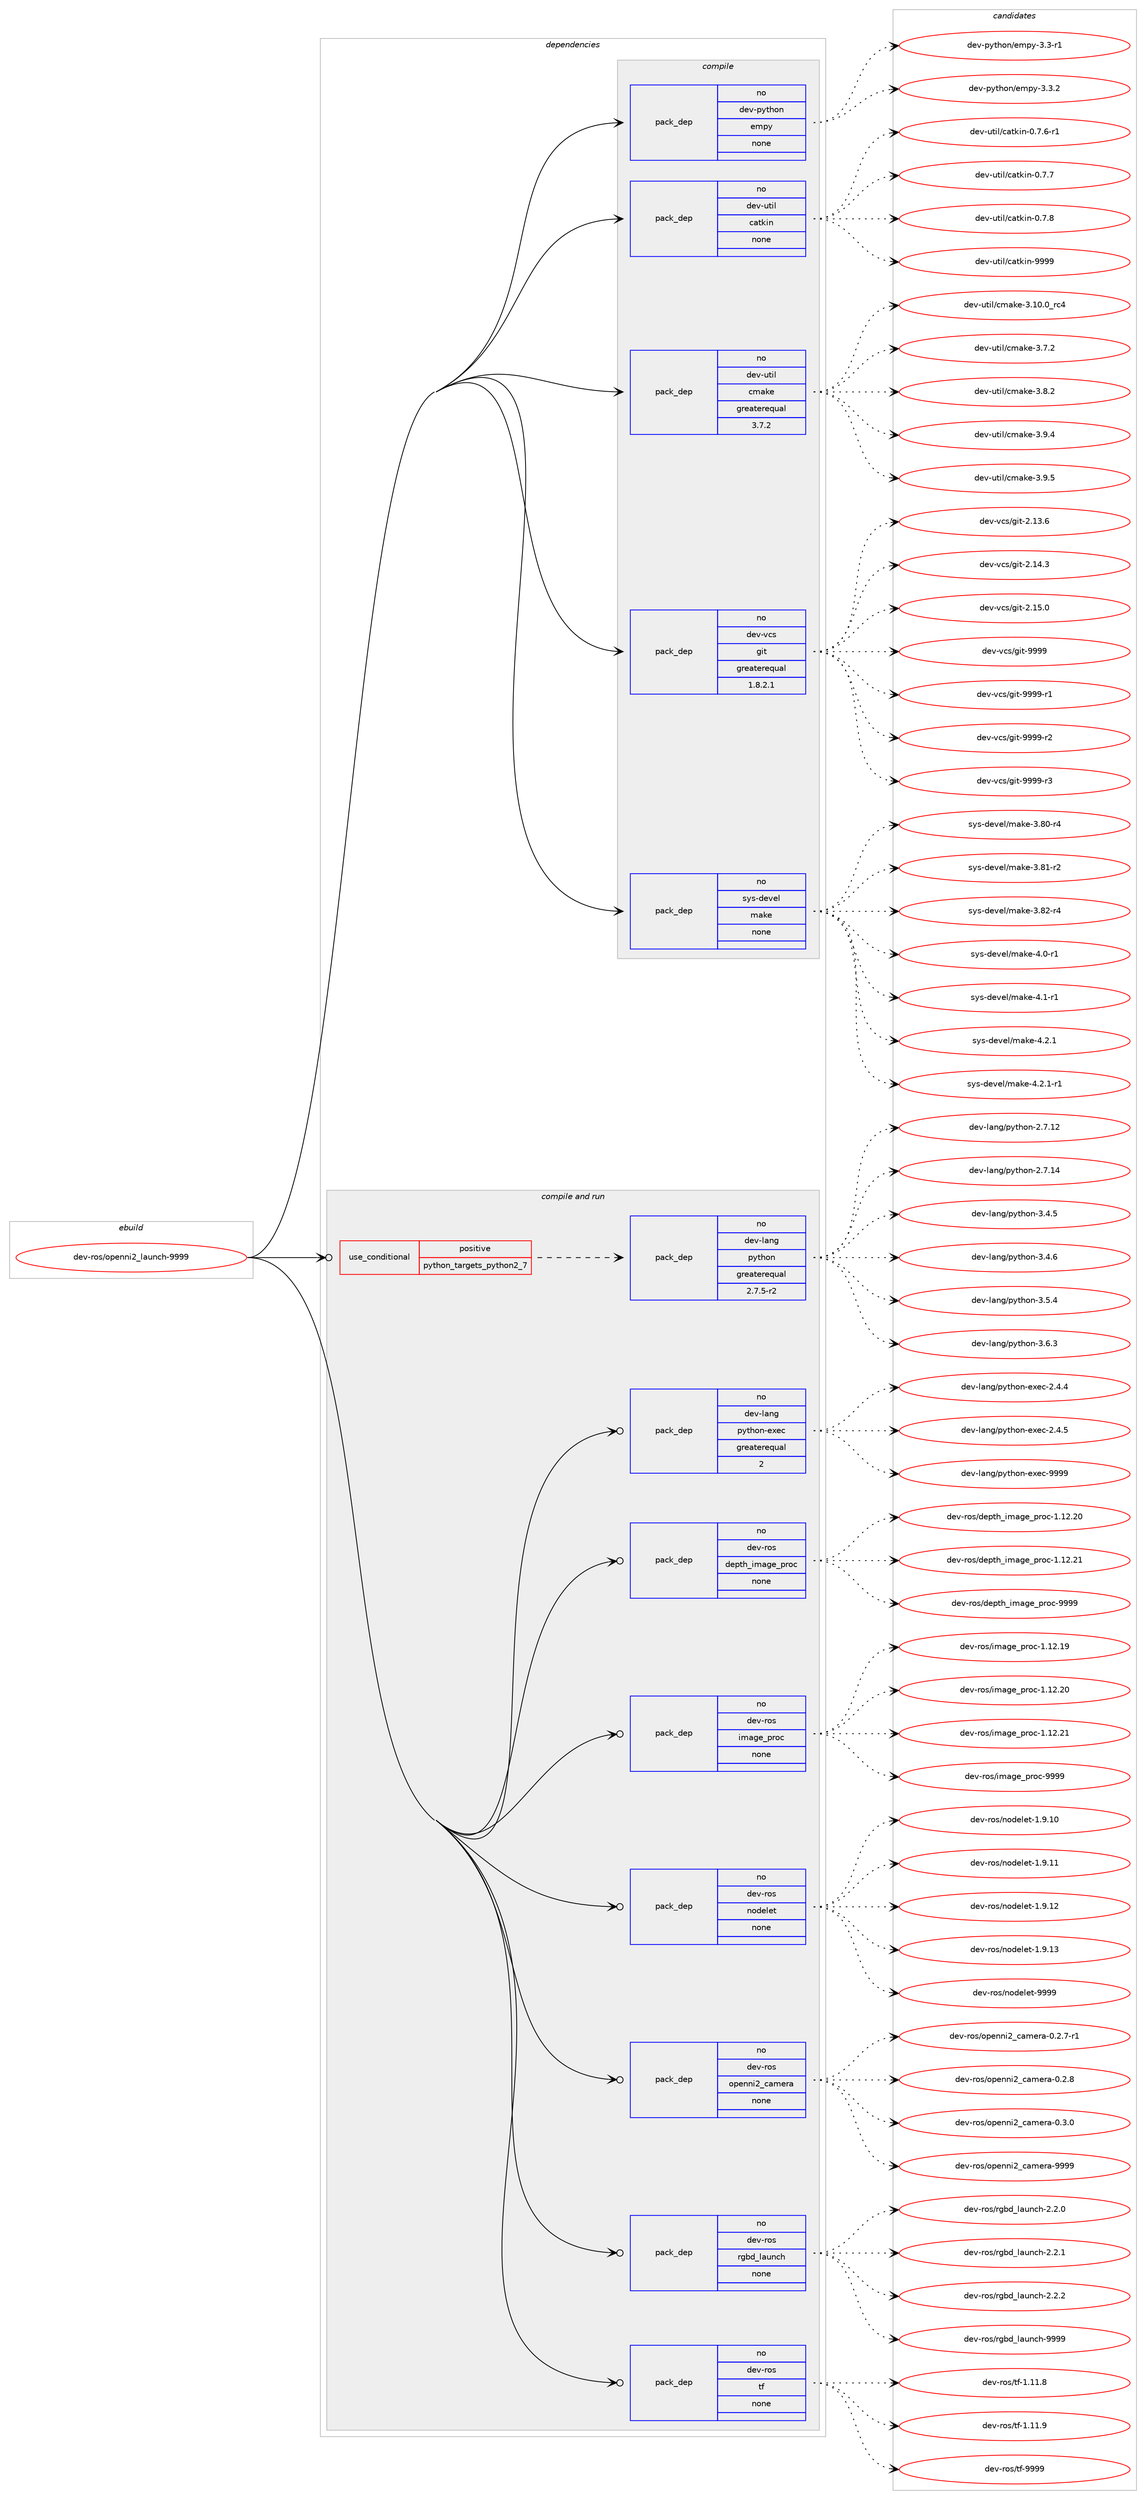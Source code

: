 digraph prolog {

# *************
# Graph options
# *************

newrank=true;
concentrate=true;
compound=true;
graph [rankdir=LR,fontname=Helvetica,fontsize=10,ranksep=1.5];#, ranksep=2.5, nodesep=0.2];
edge  [arrowhead=vee];
node  [fontname=Helvetica,fontsize=10];

# **********
# The ebuild
# **********

subgraph cluster_leftcol {
color=gray;
rank=same;
label=<<i>ebuild</i>>;
id [label="dev-ros/openni2_launch-9999", color=red, width=4, href="../dev-ros/openni2_launch-9999.svg"];
}

# ****************
# The dependencies
# ****************

subgraph cluster_midcol {
color=gray;
label=<<i>dependencies</i>>;
subgraph cluster_compile {
fillcolor="#eeeeee";
style=filled;
label=<<i>compile</i>>;
subgraph pack156148 {
dependency206206 [label=<<TABLE BORDER="0" CELLBORDER="1" CELLSPACING="0" CELLPADDING="4" WIDTH="220"><TR><TD ROWSPAN="6" CELLPADDING="30">pack_dep</TD></TR><TR><TD WIDTH="110">no</TD></TR><TR><TD>dev-python</TD></TR><TR><TD>empy</TD></TR><TR><TD>none</TD></TR><TR><TD></TD></TR></TABLE>>, shape=none, color=blue];
}
id:e -> dependency206206:w [weight=20,style="solid",arrowhead="vee"];
subgraph pack156149 {
dependency206207 [label=<<TABLE BORDER="0" CELLBORDER="1" CELLSPACING="0" CELLPADDING="4" WIDTH="220"><TR><TD ROWSPAN="6" CELLPADDING="30">pack_dep</TD></TR><TR><TD WIDTH="110">no</TD></TR><TR><TD>dev-util</TD></TR><TR><TD>catkin</TD></TR><TR><TD>none</TD></TR><TR><TD></TD></TR></TABLE>>, shape=none, color=blue];
}
id:e -> dependency206207:w [weight=20,style="solid",arrowhead="vee"];
subgraph pack156150 {
dependency206208 [label=<<TABLE BORDER="0" CELLBORDER="1" CELLSPACING="0" CELLPADDING="4" WIDTH="220"><TR><TD ROWSPAN="6" CELLPADDING="30">pack_dep</TD></TR><TR><TD WIDTH="110">no</TD></TR><TR><TD>dev-util</TD></TR><TR><TD>cmake</TD></TR><TR><TD>greaterequal</TD></TR><TR><TD>3.7.2</TD></TR></TABLE>>, shape=none, color=blue];
}
id:e -> dependency206208:w [weight=20,style="solid",arrowhead="vee"];
subgraph pack156151 {
dependency206209 [label=<<TABLE BORDER="0" CELLBORDER="1" CELLSPACING="0" CELLPADDING="4" WIDTH="220"><TR><TD ROWSPAN="6" CELLPADDING="30">pack_dep</TD></TR><TR><TD WIDTH="110">no</TD></TR><TR><TD>dev-vcs</TD></TR><TR><TD>git</TD></TR><TR><TD>greaterequal</TD></TR><TR><TD>1.8.2.1</TD></TR></TABLE>>, shape=none, color=blue];
}
id:e -> dependency206209:w [weight=20,style="solid",arrowhead="vee"];
subgraph pack156152 {
dependency206210 [label=<<TABLE BORDER="0" CELLBORDER="1" CELLSPACING="0" CELLPADDING="4" WIDTH="220"><TR><TD ROWSPAN="6" CELLPADDING="30">pack_dep</TD></TR><TR><TD WIDTH="110">no</TD></TR><TR><TD>sys-devel</TD></TR><TR><TD>make</TD></TR><TR><TD>none</TD></TR><TR><TD></TD></TR></TABLE>>, shape=none, color=blue];
}
id:e -> dependency206210:w [weight=20,style="solid",arrowhead="vee"];
}
subgraph cluster_compileandrun {
fillcolor="#eeeeee";
style=filled;
label=<<i>compile and run</i>>;
subgraph cond46071 {
dependency206211 [label=<<TABLE BORDER="0" CELLBORDER="1" CELLSPACING="0" CELLPADDING="4"><TR><TD ROWSPAN="3" CELLPADDING="10">use_conditional</TD></TR><TR><TD>positive</TD></TR><TR><TD>python_targets_python2_7</TD></TR></TABLE>>, shape=none, color=red];
subgraph pack156153 {
dependency206212 [label=<<TABLE BORDER="0" CELLBORDER="1" CELLSPACING="0" CELLPADDING="4" WIDTH="220"><TR><TD ROWSPAN="6" CELLPADDING="30">pack_dep</TD></TR><TR><TD WIDTH="110">no</TD></TR><TR><TD>dev-lang</TD></TR><TR><TD>python</TD></TR><TR><TD>greaterequal</TD></TR><TR><TD>2.7.5-r2</TD></TR></TABLE>>, shape=none, color=blue];
}
dependency206211:e -> dependency206212:w [weight=20,style="dashed",arrowhead="vee"];
}
id:e -> dependency206211:w [weight=20,style="solid",arrowhead="odotvee"];
subgraph pack156154 {
dependency206213 [label=<<TABLE BORDER="0" CELLBORDER="1" CELLSPACING="0" CELLPADDING="4" WIDTH="220"><TR><TD ROWSPAN="6" CELLPADDING="30">pack_dep</TD></TR><TR><TD WIDTH="110">no</TD></TR><TR><TD>dev-lang</TD></TR><TR><TD>python-exec</TD></TR><TR><TD>greaterequal</TD></TR><TR><TD>2</TD></TR></TABLE>>, shape=none, color=blue];
}
id:e -> dependency206213:w [weight=20,style="solid",arrowhead="odotvee"];
subgraph pack156155 {
dependency206214 [label=<<TABLE BORDER="0" CELLBORDER="1" CELLSPACING="0" CELLPADDING="4" WIDTH="220"><TR><TD ROWSPAN="6" CELLPADDING="30">pack_dep</TD></TR><TR><TD WIDTH="110">no</TD></TR><TR><TD>dev-ros</TD></TR><TR><TD>depth_image_proc</TD></TR><TR><TD>none</TD></TR><TR><TD></TD></TR></TABLE>>, shape=none, color=blue];
}
id:e -> dependency206214:w [weight=20,style="solid",arrowhead="odotvee"];
subgraph pack156156 {
dependency206215 [label=<<TABLE BORDER="0" CELLBORDER="1" CELLSPACING="0" CELLPADDING="4" WIDTH="220"><TR><TD ROWSPAN="6" CELLPADDING="30">pack_dep</TD></TR><TR><TD WIDTH="110">no</TD></TR><TR><TD>dev-ros</TD></TR><TR><TD>image_proc</TD></TR><TR><TD>none</TD></TR><TR><TD></TD></TR></TABLE>>, shape=none, color=blue];
}
id:e -> dependency206215:w [weight=20,style="solid",arrowhead="odotvee"];
subgraph pack156157 {
dependency206216 [label=<<TABLE BORDER="0" CELLBORDER="1" CELLSPACING="0" CELLPADDING="4" WIDTH="220"><TR><TD ROWSPAN="6" CELLPADDING="30">pack_dep</TD></TR><TR><TD WIDTH="110">no</TD></TR><TR><TD>dev-ros</TD></TR><TR><TD>nodelet</TD></TR><TR><TD>none</TD></TR><TR><TD></TD></TR></TABLE>>, shape=none, color=blue];
}
id:e -> dependency206216:w [weight=20,style="solid",arrowhead="odotvee"];
subgraph pack156158 {
dependency206217 [label=<<TABLE BORDER="0" CELLBORDER="1" CELLSPACING="0" CELLPADDING="4" WIDTH="220"><TR><TD ROWSPAN="6" CELLPADDING="30">pack_dep</TD></TR><TR><TD WIDTH="110">no</TD></TR><TR><TD>dev-ros</TD></TR><TR><TD>openni2_camera</TD></TR><TR><TD>none</TD></TR><TR><TD></TD></TR></TABLE>>, shape=none, color=blue];
}
id:e -> dependency206217:w [weight=20,style="solid",arrowhead="odotvee"];
subgraph pack156159 {
dependency206218 [label=<<TABLE BORDER="0" CELLBORDER="1" CELLSPACING="0" CELLPADDING="4" WIDTH="220"><TR><TD ROWSPAN="6" CELLPADDING="30">pack_dep</TD></TR><TR><TD WIDTH="110">no</TD></TR><TR><TD>dev-ros</TD></TR><TR><TD>rgbd_launch</TD></TR><TR><TD>none</TD></TR><TR><TD></TD></TR></TABLE>>, shape=none, color=blue];
}
id:e -> dependency206218:w [weight=20,style="solid",arrowhead="odotvee"];
subgraph pack156160 {
dependency206219 [label=<<TABLE BORDER="0" CELLBORDER="1" CELLSPACING="0" CELLPADDING="4" WIDTH="220"><TR><TD ROWSPAN="6" CELLPADDING="30">pack_dep</TD></TR><TR><TD WIDTH="110">no</TD></TR><TR><TD>dev-ros</TD></TR><TR><TD>tf</TD></TR><TR><TD>none</TD></TR><TR><TD></TD></TR></TABLE>>, shape=none, color=blue];
}
id:e -> dependency206219:w [weight=20,style="solid",arrowhead="odotvee"];
}
subgraph cluster_run {
fillcolor="#eeeeee";
style=filled;
label=<<i>run</i>>;
}
}

# **************
# The candidates
# **************

subgraph cluster_choices {
rank=same;
color=gray;
label=<<i>candidates</i>>;

subgraph choice156148 {
color=black;
nodesep=1;
choice1001011184511212111610411111047101109112121455146514511449 [label="dev-python/empy-3.3-r1", color=red, width=4,href="../dev-python/empy-3.3-r1.svg"];
choice1001011184511212111610411111047101109112121455146514650 [label="dev-python/empy-3.3.2", color=red, width=4,href="../dev-python/empy-3.3.2.svg"];
dependency206206:e -> choice1001011184511212111610411111047101109112121455146514511449:w [style=dotted,weight="100"];
dependency206206:e -> choice1001011184511212111610411111047101109112121455146514650:w [style=dotted,weight="100"];
}
subgraph choice156149 {
color=black;
nodesep=1;
choice100101118451171161051084799971161071051104548465546544511449 [label="dev-util/catkin-0.7.6-r1", color=red, width=4,href="../dev-util/catkin-0.7.6-r1.svg"];
choice10010111845117116105108479997116107105110454846554655 [label="dev-util/catkin-0.7.7", color=red, width=4,href="../dev-util/catkin-0.7.7.svg"];
choice10010111845117116105108479997116107105110454846554656 [label="dev-util/catkin-0.7.8", color=red, width=4,href="../dev-util/catkin-0.7.8.svg"];
choice100101118451171161051084799971161071051104557575757 [label="dev-util/catkin-9999", color=red, width=4,href="../dev-util/catkin-9999.svg"];
dependency206207:e -> choice100101118451171161051084799971161071051104548465546544511449:w [style=dotted,weight="100"];
dependency206207:e -> choice10010111845117116105108479997116107105110454846554655:w [style=dotted,weight="100"];
dependency206207:e -> choice10010111845117116105108479997116107105110454846554656:w [style=dotted,weight="100"];
dependency206207:e -> choice100101118451171161051084799971161071051104557575757:w [style=dotted,weight="100"];
}
subgraph choice156150 {
color=black;
nodesep=1;
choice1001011184511711610510847991099710710145514649484648951149952 [label="dev-util/cmake-3.10.0_rc4", color=red, width=4,href="../dev-util/cmake-3.10.0_rc4.svg"];
choice10010111845117116105108479910997107101455146554650 [label="dev-util/cmake-3.7.2", color=red, width=4,href="../dev-util/cmake-3.7.2.svg"];
choice10010111845117116105108479910997107101455146564650 [label="dev-util/cmake-3.8.2", color=red, width=4,href="../dev-util/cmake-3.8.2.svg"];
choice10010111845117116105108479910997107101455146574652 [label="dev-util/cmake-3.9.4", color=red, width=4,href="../dev-util/cmake-3.9.4.svg"];
choice10010111845117116105108479910997107101455146574653 [label="dev-util/cmake-3.9.5", color=red, width=4,href="../dev-util/cmake-3.9.5.svg"];
dependency206208:e -> choice1001011184511711610510847991099710710145514649484648951149952:w [style=dotted,weight="100"];
dependency206208:e -> choice10010111845117116105108479910997107101455146554650:w [style=dotted,weight="100"];
dependency206208:e -> choice10010111845117116105108479910997107101455146564650:w [style=dotted,weight="100"];
dependency206208:e -> choice10010111845117116105108479910997107101455146574652:w [style=dotted,weight="100"];
dependency206208:e -> choice10010111845117116105108479910997107101455146574653:w [style=dotted,weight="100"];
}
subgraph choice156151 {
color=black;
nodesep=1;
choice10010111845118991154710310511645504649514654 [label="dev-vcs/git-2.13.6", color=red, width=4,href="../dev-vcs/git-2.13.6.svg"];
choice10010111845118991154710310511645504649524651 [label="dev-vcs/git-2.14.3", color=red, width=4,href="../dev-vcs/git-2.14.3.svg"];
choice10010111845118991154710310511645504649534648 [label="dev-vcs/git-2.15.0", color=red, width=4,href="../dev-vcs/git-2.15.0.svg"];
choice1001011184511899115471031051164557575757 [label="dev-vcs/git-9999", color=red, width=4,href="../dev-vcs/git-9999.svg"];
choice10010111845118991154710310511645575757574511449 [label="dev-vcs/git-9999-r1", color=red, width=4,href="../dev-vcs/git-9999-r1.svg"];
choice10010111845118991154710310511645575757574511450 [label="dev-vcs/git-9999-r2", color=red, width=4,href="../dev-vcs/git-9999-r2.svg"];
choice10010111845118991154710310511645575757574511451 [label="dev-vcs/git-9999-r3", color=red, width=4,href="../dev-vcs/git-9999-r3.svg"];
dependency206209:e -> choice10010111845118991154710310511645504649514654:w [style=dotted,weight="100"];
dependency206209:e -> choice10010111845118991154710310511645504649524651:w [style=dotted,weight="100"];
dependency206209:e -> choice10010111845118991154710310511645504649534648:w [style=dotted,weight="100"];
dependency206209:e -> choice1001011184511899115471031051164557575757:w [style=dotted,weight="100"];
dependency206209:e -> choice10010111845118991154710310511645575757574511449:w [style=dotted,weight="100"];
dependency206209:e -> choice10010111845118991154710310511645575757574511450:w [style=dotted,weight="100"];
dependency206209:e -> choice10010111845118991154710310511645575757574511451:w [style=dotted,weight="100"];
}
subgraph choice156152 {
color=black;
nodesep=1;
choice11512111545100101118101108471099710710145514656484511452 [label="sys-devel/make-3.80-r4", color=red, width=4,href="../sys-devel/make-3.80-r4.svg"];
choice11512111545100101118101108471099710710145514656494511450 [label="sys-devel/make-3.81-r2", color=red, width=4,href="../sys-devel/make-3.81-r2.svg"];
choice11512111545100101118101108471099710710145514656504511452 [label="sys-devel/make-3.82-r4", color=red, width=4,href="../sys-devel/make-3.82-r4.svg"];
choice115121115451001011181011084710997107101455246484511449 [label="sys-devel/make-4.0-r1", color=red, width=4,href="../sys-devel/make-4.0-r1.svg"];
choice115121115451001011181011084710997107101455246494511449 [label="sys-devel/make-4.1-r1", color=red, width=4,href="../sys-devel/make-4.1-r1.svg"];
choice115121115451001011181011084710997107101455246504649 [label="sys-devel/make-4.2.1", color=red, width=4,href="../sys-devel/make-4.2.1.svg"];
choice1151211154510010111810110847109971071014552465046494511449 [label="sys-devel/make-4.2.1-r1", color=red, width=4,href="../sys-devel/make-4.2.1-r1.svg"];
dependency206210:e -> choice11512111545100101118101108471099710710145514656484511452:w [style=dotted,weight="100"];
dependency206210:e -> choice11512111545100101118101108471099710710145514656494511450:w [style=dotted,weight="100"];
dependency206210:e -> choice11512111545100101118101108471099710710145514656504511452:w [style=dotted,weight="100"];
dependency206210:e -> choice115121115451001011181011084710997107101455246484511449:w [style=dotted,weight="100"];
dependency206210:e -> choice115121115451001011181011084710997107101455246494511449:w [style=dotted,weight="100"];
dependency206210:e -> choice115121115451001011181011084710997107101455246504649:w [style=dotted,weight="100"];
dependency206210:e -> choice1151211154510010111810110847109971071014552465046494511449:w [style=dotted,weight="100"];
}
subgraph choice156153 {
color=black;
nodesep=1;
choice10010111845108971101034711212111610411111045504655464950 [label="dev-lang/python-2.7.12", color=red, width=4,href="../dev-lang/python-2.7.12.svg"];
choice10010111845108971101034711212111610411111045504655464952 [label="dev-lang/python-2.7.14", color=red, width=4,href="../dev-lang/python-2.7.14.svg"];
choice100101118451089711010347112121116104111110455146524653 [label="dev-lang/python-3.4.5", color=red, width=4,href="../dev-lang/python-3.4.5.svg"];
choice100101118451089711010347112121116104111110455146524654 [label="dev-lang/python-3.4.6", color=red, width=4,href="../dev-lang/python-3.4.6.svg"];
choice100101118451089711010347112121116104111110455146534652 [label="dev-lang/python-3.5.4", color=red, width=4,href="../dev-lang/python-3.5.4.svg"];
choice100101118451089711010347112121116104111110455146544651 [label="dev-lang/python-3.6.3", color=red, width=4,href="../dev-lang/python-3.6.3.svg"];
dependency206212:e -> choice10010111845108971101034711212111610411111045504655464950:w [style=dotted,weight="100"];
dependency206212:e -> choice10010111845108971101034711212111610411111045504655464952:w [style=dotted,weight="100"];
dependency206212:e -> choice100101118451089711010347112121116104111110455146524653:w [style=dotted,weight="100"];
dependency206212:e -> choice100101118451089711010347112121116104111110455146524654:w [style=dotted,weight="100"];
dependency206212:e -> choice100101118451089711010347112121116104111110455146534652:w [style=dotted,weight="100"];
dependency206212:e -> choice100101118451089711010347112121116104111110455146544651:w [style=dotted,weight="100"];
}
subgraph choice156154 {
color=black;
nodesep=1;
choice1001011184510897110103471121211161041111104510112010199455046524652 [label="dev-lang/python-exec-2.4.4", color=red, width=4,href="../dev-lang/python-exec-2.4.4.svg"];
choice1001011184510897110103471121211161041111104510112010199455046524653 [label="dev-lang/python-exec-2.4.5", color=red, width=4,href="../dev-lang/python-exec-2.4.5.svg"];
choice10010111845108971101034711212111610411111045101120101994557575757 [label="dev-lang/python-exec-9999", color=red, width=4,href="../dev-lang/python-exec-9999.svg"];
dependency206213:e -> choice1001011184510897110103471121211161041111104510112010199455046524652:w [style=dotted,weight="100"];
dependency206213:e -> choice1001011184510897110103471121211161041111104510112010199455046524653:w [style=dotted,weight="100"];
dependency206213:e -> choice10010111845108971101034711212111610411111045101120101994557575757:w [style=dotted,weight="100"];
}
subgraph choice156155 {
color=black;
nodesep=1;
choice1001011184511411111547100101112116104951051099710310195112114111994549464950465048 [label="dev-ros/depth_image_proc-1.12.20", color=red, width=4,href="../dev-ros/depth_image_proc-1.12.20.svg"];
choice1001011184511411111547100101112116104951051099710310195112114111994549464950465049 [label="dev-ros/depth_image_proc-1.12.21", color=red, width=4,href="../dev-ros/depth_image_proc-1.12.21.svg"];
choice1001011184511411111547100101112116104951051099710310195112114111994557575757 [label="dev-ros/depth_image_proc-9999", color=red, width=4,href="../dev-ros/depth_image_proc-9999.svg"];
dependency206214:e -> choice1001011184511411111547100101112116104951051099710310195112114111994549464950465048:w [style=dotted,weight="100"];
dependency206214:e -> choice1001011184511411111547100101112116104951051099710310195112114111994549464950465049:w [style=dotted,weight="100"];
dependency206214:e -> choice1001011184511411111547100101112116104951051099710310195112114111994557575757:w [style=dotted,weight="100"];
}
subgraph choice156156 {
color=black;
nodesep=1;
choice10010111845114111115471051099710310195112114111994549464950464957 [label="dev-ros/image_proc-1.12.19", color=red, width=4,href="../dev-ros/image_proc-1.12.19.svg"];
choice10010111845114111115471051099710310195112114111994549464950465048 [label="dev-ros/image_proc-1.12.20", color=red, width=4,href="../dev-ros/image_proc-1.12.20.svg"];
choice10010111845114111115471051099710310195112114111994549464950465049 [label="dev-ros/image_proc-1.12.21", color=red, width=4,href="../dev-ros/image_proc-1.12.21.svg"];
choice10010111845114111115471051099710310195112114111994557575757 [label="dev-ros/image_proc-9999", color=red, width=4,href="../dev-ros/image_proc-9999.svg"];
dependency206215:e -> choice10010111845114111115471051099710310195112114111994549464950464957:w [style=dotted,weight="100"];
dependency206215:e -> choice10010111845114111115471051099710310195112114111994549464950465048:w [style=dotted,weight="100"];
dependency206215:e -> choice10010111845114111115471051099710310195112114111994549464950465049:w [style=dotted,weight="100"];
dependency206215:e -> choice10010111845114111115471051099710310195112114111994557575757:w [style=dotted,weight="100"];
}
subgraph choice156157 {
color=black;
nodesep=1;
choice100101118451141111154711011110010110810111645494657464948 [label="dev-ros/nodelet-1.9.10", color=red, width=4,href="../dev-ros/nodelet-1.9.10.svg"];
choice100101118451141111154711011110010110810111645494657464949 [label="dev-ros/nodelet-1.9.11", color=red, width=4,href="../dev-ros/nodelet-1.9.11.svg"];
choice100101118451141111154711011110010110810111645494657464950 [label="dev-ros/nodelet-1.9.12", color=red, width=4,href="../dev-ros/nodelet-1.9.12.svg"];
choice100101118451141111154711011110010110810111645494657464951 [label="dev-ros/nodelet-1.9.13", color=red, width=4,href="../dev-ros/nodelet-1.9.13.svg"];
choice10010111845114111115471101111001011081011164557575757 [label="dev-ros/nodelet-9999", color=red, width=4,href="../dev-ros/nodelet-9999.svg"];
dependency206216:e -> choice100101118451141111154711011110010110810111645494657464948:w [style=dotted,weight="100"];
dependency206216:e -> choice100101118451141111154711011110010110810111645494657464949:w [style=dotted,weight="100"];
dependency206216:e -> choice100101118451141111154711011110010110810111645494657464950:w [style=dotted,weight="100"];
dependency206216:e -> choice100101118451141111154711011110010110810111645494657464951:w [style=dotted,weight="100"];
dependency206216:e -> choice10010111845114111115471101111001011081011164557575757:w [style=dotted,weight="100"];
}
subgraph choice156158 {
color=black;
nodesep=1;
choice100101118451141111154711111210111011010550959997109101114974548465046554511449 [label="dev-ros/openni2_camera-0.2.7-r1", color=red, width=4,href="../dev-ros/openni2_camera-0.2.7-r1.svg"];
choice10010111845114111115471111121011101101055095999710910111497454846504656 [label="dev-ros/openni2_camera-0.2.8", color=red, width=4,href="../dev-ros/openni2_camera-0.2.8.svg"];
choice10010111845114111115471111121011101101055095999710910111497454846514648 [label="dev-ros/openni2_camera-0.3.0", color=red, width=4,href="../dev-ros/openni2_camera-0.3.0.svg"];
choice100101118451141111154711111210111011010550959997109101114974557575757 [label="dev-ros/openni2_camera-9999", color=red, width=4,href="../dev-ros/openni2_camera-9999.svg"];
dependency206217:e -> choice100101118451141111154711111210111011010550959997109101114974548465046554511449:w [style=dotted,weight="100"];
dependency206217:e -> choice10010111845114111115471111121011101101055095999710910111497454846504656:w [style=dotted,weight="100"];
dependency206217:e -> choice10010111845114111115471111121011101101055095999710910111497454846514648:w [style=dotted,weight="100"];
dependency206217:e -> choice100101118451141111154711111210111011010550959997109101114974557575757:w [style=dotted,weight="100"];
}
subgraph choice156159 {
color=black;
nodesep=1;
choice100101118451141111154711410398100951089711711099104455046504648 [label="dev-ros/rgbd_launch-2.2.0", color=red, width=4,href="../dev-ros/rgbd_launch-2.2.0.svg"];
choice100101118451141111154711410398100951089711711099104455046504649 [label="dev-ros/rgbd_launch-2.2.1", color=red, width=4,href="../dev-ros/rgbd_launch-2.2.1.svg"];
choice100101118451141111154711410398100951089711711099104455046504650 [label="dev-ros/rgbd_launch-2.2.2", color=red, width=4,href="../dev-ros/rgbd_launch-2.2.2.svg"];
choice1001011184511411111547114103981009510897117110991044557575757 [label="dev-ros/rgbd_launch-9999", color=red, width=4,href="../dev-ros/rgbd_launch-9999.svg"];
dependency206218:e -> choice100101118451141111154711410398100951089711711099104455046504648:w [style=dotted,weight="100"];
dependency206218:e -> choice100101118451141111154711410398100951089711711099104455046504649:w [style=dotted,weight="100"];
dependency206218:e -> choice100101118451141111154711410398100951089711711099104455046504650:w [style=dotted,weight="100"];
dependency206218:e -> choice1001011184511411111547114103981009510897117110991044557575757:w [style=dotted,weight="100"];
}
subgraph choice156160 {
color=black;
nodesep=1;
choice100101118451141111154711610245494649494656 [label="dev-ros/tf-1.11.8", color=red, width=4,href="../dev-ros/tf-1.11.8.svg"];
choice100101118451141111154711610245494649494657 [label="dev-ros/tf-1.11.9", color=red, width=4,href="../dev-ros/tf-1.11.9.svg"];
choice10010111845114111115471161024557575757 [label="dev-ros/tf-9999", color=red, width=4,href="../dev-ros/tf-9999.svg"];
dependency206219:e -> choice100101118451141111154711610245494649494656:w [style=dotted,weight="100"];
dependency206219:e -> choice100101118451141111154711610245494649494657:w [style=dotted,weight="100"];
dependency206219:e -> choice10010111845114111115471161024557575757:w [style=dotted,weight="100"];
}
}

}
